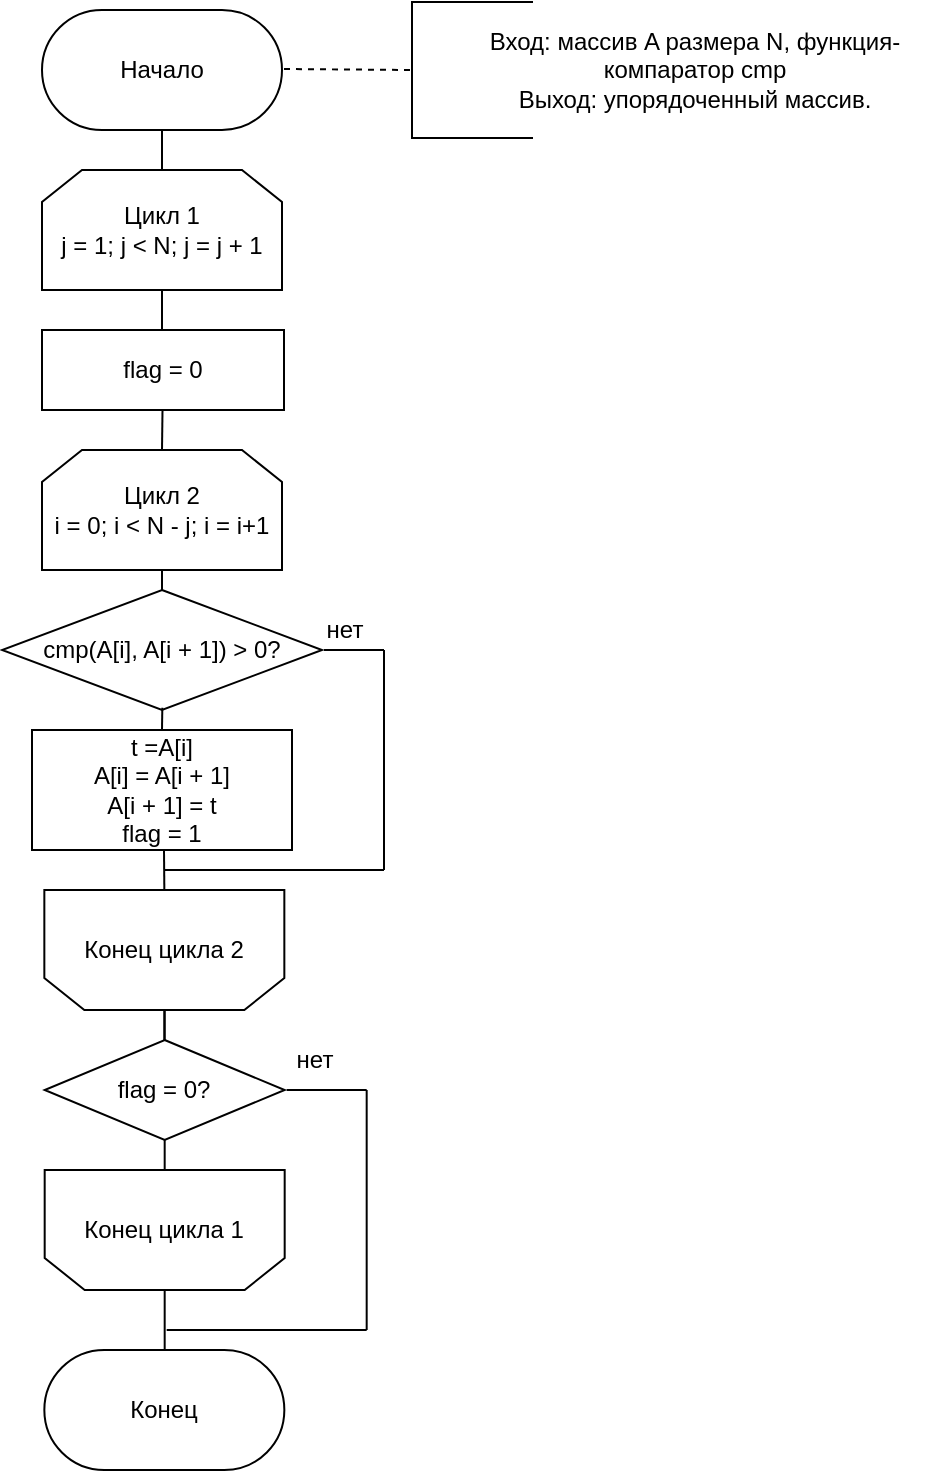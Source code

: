<mxfile version="15.2.7" type="device"><diagram id="PKrw68s-FcHz-RrZCr9i" name="Page-1"><mxGraphModel dx="1024" dy="592" grid="1" gridSize="10" guides="1" tooltips="1" connect="1" arrows="1" fold="1" page="1" pageScale="1" pageWidth="827" pageHeight="1169" math="0" shadow="0"><root><mxCell id="0"/><mxCell id="1" parent="0"/><mxCell id="Gvd8Ezxa3fLg7O33Pl0G-1" value="Начало" style="rounded=1;whiteSpace=wrap;html=1;arcSize=50;" parent="1" vertex="1"><mxGeometry x="319" y="330" width="120" height="60" as="geometry"/></mxCell><mxCell id="Gvd8Ezxa3fLg7O33Pl0G-6" value="Вход: массив A размера N, функция-компаратор cmp&lt;br&gt;Выход: упорядоченный массив." style="text;html=1;strokeColor=none;fillColor=none;align=center;verticalAlign=middle;whiteSpace=wrap;rounded=0;" parent="1" vertex="1"><mxGeometry x="520" y="340" width="250.5" height="40" as="geometry"/></mxCell><mxCell id="Gvd8Ezxa3fLg7O33Pl0G-21" value="Цикл 1&lt;br&gt;j = 1; j &amp;lt; N; j = j + 1" style="shape=loopLimit;whiteSpace=wrap;html=1;" parent="1" vertex="1"><mxGeometry x="319" y="410" width="120" height="60" as="geometry"/></mxCell><mxCell id="Gvd8Ezxa3fLg7O33Pl0G-23" value="Цикл 2&lt;br&gt;i = 0; i &amp;lt; N - j; i = i+1" style="shape=loopLimit;whiteSpace=wrap;html=1;" parent="1" vertex="1"><mxGeometry x="319" y="550" width="120" height="60" as="geometry"/></mxCell><mxCell id="Gvd8Ezxa3fLg7O33Pl0G-24" value="" style="endArrow=none;html=1;" parent="1" edge="1"><mxGeometry width="50" height="50" relative="1" as="geometry"><mxPoint x="379" y="470" as="sourcePoint"/><mxPoint x="379" y="490" as="targetPoint"/></mxGeometry></mxCell><mxCell id="Gvd8Ezxa3fLg7O33Pl0G-34" value="" style="endArrow=none;html=1;" parent="1" edge="1"><mxGeometry width="50" height="50" relative="1" as="geometry"><mxPoint x="379" y="800" as="sourcePoint"/><mxPoint x="379" y="830" as="targetPoint"/></mxGeometry></mxCell><mxCell id="0_4maYhnPL10zYVSgDUe-3" value="" style="endArrow=none;html=1;entryX=0.5;entryY=1;entryDx=0;entryDy=0;exitX=0.5;exitY=0;exitDx=0;exitDy=0;" parent="1" source="Gvd8Ezxa3fLg7O33Pl0G-21" target="Gvd8Ezxa3fLg7O33Pl0G-1" edge="1"><mxGeometry width="50" height="50" relative="1" as="geometry"><mxPoint x="500" y="390" as="sourcePoint"/><mxPoint x="379" y="395" as="targetPoint"/></mxGeometry></mxCell><mxCell id="7Xwj2gsnW8v6YeENi7_U-1" value="Конец цикла 2" style="shape=loopLimit;whiteSpace=wrap;html=1;direction=west;" parent="1" vertex="1"><mxGeometry x="320.17" y="770" width="120" height="60" as="geometry"/></mxCell><mxCell id="7Xwj2gsnW8v6YeENi7_U-6" value="" style="shape=partialRectangle;whiteSpace=wrap;html=1;bottom=1;right=1;left=1;top=0;fillColor=none;routingCenterX=-0.5;rotation=90;" parent="1" vertex="1"><mxGeometry x="500" y="330" width="68" height="60" as="geometry"/></mxCell><mxCell id="7Xwj2gsnW8v6YeENi7_U-9" value="" style="endArrow=none;dashed=1;html=1;entryX=0.5;entryY=1;entryDx=0;entryDy=0;" parent="1" target="7Xwj2gsnW8v6YeENi7_U-6" edge="1"><mxGeometry width="50" height="50" relative="1" as="geometry"><mxPoint x="440" y="359.5" as="sourcePoint"/><mxPoint x="480" y="360" as="targetPoint"/></mxGeometry></mxCell><mxCell id="9delEhP6rtj-FSDuxbmw-2" value="сmp(A[i], A[i + 1]) &amp;gt; 0?" style="rhombus;whiteSpace=wrap;html=1;" parent="1" vertex="1"><mxGeometry x="299" y="620" width="160" height="60" as="geometry"/></mxCell><mxCell id="9delEhP6rtj-FSDuxbmw-3" value="&lt;div&gt;t =A[i]&lt;/div&gt;&lt;div&gt;A[i] = A[i + 1]&lt;/div&gt;&lt;div&gt;A[i + 1] = t&lt;br&gt;&lt;/div&gt;&lt;div&gt;flag = 1&lt;/div&gt;" style="rounded=0;whiteSpace=wrap;html=1;" parent="1" vertex="1"><mxGeometry x="314" y="690" width="130" height="60" as="geometry"/></mxCell><mxCell id="3LmspF7h4GIca9VuLEeH-1" value="flag = 0" style="rounded=0;whiteSpace=wrap;html=1;" parent="1" vertex="1"><mxGeometry x="319" y="490" width="121" height="40" as="geometry"/></mxCell><mxCell id="3LmspF7h4GIca9VuLEeH-30" value="" style="endArrow=none;html=1;entryX=0.5;entryY=0;entryDx=0;entryDy=0;exitX=0.5;exitY=0;exitDx=0;exitDy=0;" parent="1" target="7Xwj2gsnW8v6YeENi7_U-1" edge="1"><mxGeometry width="50" height="50" relative="1" as="geometry"><mxPoint x="380.17" y="850" as="sourcePoint"/><mxPoint x="449.17" y="820" as="targetPoint"/></mxGeometry></mxCell><mxCell id="3LmspF7h4GIca9VuLEeH-39" value="" style="endArrow=none;html=1;exitX=0.5;exitY=0;exitDx=0;exitDy=0;entryX=0.5;entryY=1;entryDx=0;entryDy=0;" parent="1" source="9delEhP6rtj-FSDuxbmw-2" target="Gvd8Ezxa3fLg7O33Pl0G-23" edge="1"><mxGeometry width="50" height="50" relative="1" as="geometry"><mxPoint x="340" y="620" as="sourcePoint"/><mxPoint x="390" y="570" as="targetPoint"/></mxGeometry></mxCell><mxCell id="3LmspF7h4GIca9VuLEeH-41" value="" style="endArrow=none;html=1;entryX=0.5;entryY=1;entryDx=0;entryDy=0;" parent="1" target="7Xwj2gsnW8v6YeENi7_U-1" edge="1"><mxGeometry width="50" height="50" relative="1" as="geometry"><mxPoint x="380" y="750" as="sourcePoint"/><mxPoint x="410" y="690" as="targetPoint"/></mxGeometry></mxCell><mxCell id="3LmspF7h4GIca9VuLEeH-42" value="" style="endArrow=none;html=1;entryX=0.5;entryY=0;entryDx=0;entryDy=0;" parent="1" source="3LmspF7h4GIca9VuLEeH-1" target="Gvd8Ezxa3fLg7O33Pl0G-23" edge="1"><mxGeometry width="50" height="50" relative="1" as="geometry"><mxPoint x="360" y="650" as="sourcePoint"/><mxPoint x="410" y="600" as="targetPoint"/></mxGeometry></mxCell><mxCell id="yK9RCgdiWWQEIuw8GYQG-1" value="" style="endArrow=none;html=1;entryX=0.501;entryY=0.981;entryDx=0;entryDy=0;entryPerimeter=0;exitX=0.5;exitY=0;exitDx=0;exitDy=0;" parent="1" source="9delEhP6rtj-FSDuxbmw-3" target="9delEhP6rtj-FSDuxbmw-2" edge="1"><mxGeometry width="50" height="50" relative="1" as="geometry"><mxPoint x="381" y="690" as="sourcePoint"/><mxPoint x="430" y="720" as="targetPoint"/></mxGeometry></mxCell><mxCell id="yK9RCgdiWWQEIuw8GYQG-2" value="" style="endArrow=none;html=1;" parent="1" edge="1"><mxGeometry width="50" height="50" relative="1" as="geometry"><mxPoint x="490" y="650" as="sourcePoint"/><mxPoint x="460" y="650" as="targetPoint"/></mxGeometry></mxCell><mxCell id="yK9RCgdiWWQEIuw8GYQG-3" value="" style="endArrow=none;html=1;" parent="1" edge="1"><mxGeometry width="50" height="50" relative="1" as="geometry"><mxPoint x="490" y="760" as="sourcePoint"/><mxPoint x="490" y="650" as="targetPoint"/></mxGeometry></mxCell><mxCell id="yK9RCgdiWWQEIuw8GYQG-4" value="" style="endArrow=none;html=1;endFill=0;" parent="1" edge="1"><mxGeometry width="50" height="50" relative="1" as="geometry"><mxPoint x="490" y="760" as="sourcePoint"/><mxPoint x="380" y="760" as="targetPoint"/></mxGeometry></mxCell><mxCell id="yK9RCgdiWWQEIuw8GYQG-5" value="нет" style="text;html=1;align=center;verticalAlign=middle;resizable=0;points=[];autosize=1;strokeColor=none;fillColor=none;" parent="1" vertex="1"><mxGeometry x="455" y="630" width="30" height="20" as="geometry"/></mxCell><mxCell id="yK9RCgdiWWQEIuw8GYQG-6" value="Конец цикла 1" style="shape=loopLimit;whiteSpace=wrap;html=1;direction=west;" parent="1" vertex="1"><mxGeometry x="320.34" y="910" width="120" height="60" as="geometry"/></mxCell><mxCell id="yK9RCgdiWWQEIuw8GYQG-7" value="" style="endArrow=none;html=1;entryX=0.5;entryY=0;entryDx=0;entryDy=0;exitX=0.5;exitY=0;exitDx=0;exitDy=0;" parent="1" target="yK9RCgdiWWQEIuw8GYQG-6" edge="1"><mxGeometry width="50" height="50" relative="1" as="geometry"><mxPoint x="380.34" y="1019" as="sourcePoint"/><mxPoint x="381.84" y="1144" as="targetPoint"/></mxGeometry></mxCell><mxCell id="yK9RCgdiWWQEIuw8GYQG-8" value="Конец" style="rounded=1;whiteSpace=wrap;html=1;arcSize=50;" parent="1" vertex="1"><mxGeometry x="320.17" y="1000" width="120" height="60" as="geometry"/></mxCell><mxCell id="yK9RCgdiWWQEIuw8GYQG-9" value="flag = 0?" style="rhombus;whiteSpace=wrap;html=1;" parent="1" vertex="1"><mxGeometry x="320.34" y="845" width="120" height="50" as="geometry"/></mxCell><mxCell id="yK9RCgdiWWQEIuw8GYQG-10" value="" style="endArrow=none;html=1;" parent="1" edge="1"><mxGeometry width="50" height="50" relative="1" as="geometry"><mxPoint x="481.34" y="870" as="sourcePoint"/><mxPoint x="481.34" y="990" as="targetPoint"/></mxGeometry></mxCell><mxCell id="yK9RCgdiWWQEIuw8GYQG-12" value="" style="endArrow=none;html=1;endFill=0;" parent="1" edge="1"><mxGeometry width="50" height="50" relative="1" as="geometry"><mxPoint x="481.34" y="990" as="sourcePoint"/><mxPoint x="381.34" y="990" as="targetPoint"/></mxGeometry></mxCell><mxCell id="yK9RCgdiWWQEIuw8GYQG-14" value="" style="endArrow=none;html=1;" parent="1" edge="1"><mxGeometry width="50" height="50" relative="1" as="geometry"><mxPoint x="441.34" y="870" as="sourcePoint"/><mxPoint x="481.34" y="870" as="targetPoint"/></mxGeometry></mxCell><mxCell id="yK9RCgdiWWQEIuw8GYQG-15" value="" style="endArrow=none;html=1;entryX=0.5;entryY=1;entryDx=0;entryDy=0;" parent="1" source="yK9RCgdiWWQEIuw8GYQG-6" target="yK9RCgdiWWQEIuw8GYQG-9" edge="1"><mxGeometry width="50" height="50" relative="1" as="geometry"><mxPoint x="331.34" y="950" as="sourcePoint"/><mxPoint x="381.34" y="900" as="targetPoint"/></mxGeometry></mxCell><mxCell id="yK9RCgdiWWQEIuw8GYQG-18" value="" style="endArrow=none;html=1;entryX=0.5;entryY=1;entryDx=0;entryDy=0;exitX=0.5;exitY=0;exitDx=0;exitDy=0;" parent="1" source="yK9RCgdiWWQEIuw8GYQG-9" edge="1"><mxGeometry width="50" height="50" relative="1" as="geometry"><mxPoint x="331.34" y="920" as="sourcePoint"/><mxPoint x="380.34" y="830" as="targetPoint"/></mxGeometry></mxCell><mxCell id="yK9RCgdiWWQEIuw8GYQG-19" value="нет" style="text;html=1;align=center;verticalAlign=middle;resizable=0;points=[];autosize=1;strokeColor=none;fillColor=none;" parent="1" vertex="1"><mxGeometry x="440.34" y="845" width="30" height="20" as="geometry"/></mxCell></root></mxGraphModel></diagram></mxfile>